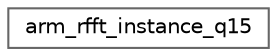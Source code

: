 digraph "Graphical Class Hierarchy"
{
 // LATEX_PDF_SIZE
  bgcolor="transparent";
  edge [fontname=Helvetica,fontsize=10,labelfontname=Helvetica,labelfontsize=10];
  node [fontname=Helvetica,fontsize=10,shape=box,height=0.2,width=0.4];
  rankdir="LR";
  Node0 [id="Node000000",label="arm_rfft_instance_q15",height=0.2,width=0.4,color="grey40", fillcolor="white", style="filled",URL="$structarm__rfft__instance__q15.html",tooltip="Instance structure for the Q15 RFFT/RIFFT function."];
}
